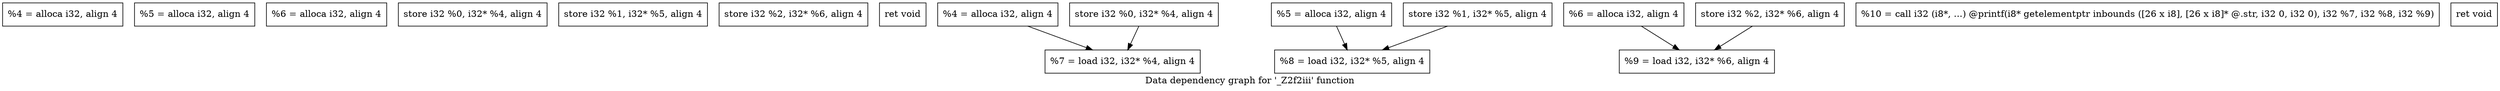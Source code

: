 digraph "Data dependency graph for '_Z2f2iii' function" {
	label="Data dependency graph for '_Z2f2iii' function";

	Node0x1186310 [shape=record,label="{  %4 = alloca i32, align 4}"];
	Node0x1186380 [shape=record,label="{  %5 = alloca i32, align 4}"];
	Node0x11863f0 [shape=record,label="{  %6 = alloca i32, align 4}"];
	Node0x1186490 [shape=record,label="{  store i32 %0, i32* %4, align 4}"];
	Node0x1186500 [shape=record,label="{  store i32 %1, i32* %5, align 4}"];
	Node0x1186460 [shape=record,label="{  store i32 %2, i32* %6, align 4}"];
	Node0x1186600 [shape=record,label="{  ret void}"];
	Node0x11878d0 [shape=record,label="{  %4 = alloca i32, align 4}"];
	Node0x11878d0 -> Node0x1188070;
	Node0x1187940 [shape=record,label="{  %5 = alloca i32, align 4}"];
	Node0x1187940 -> Node0x1189330;
	Node0x1187a40 [shape=record,label="{  %6 = alloca i32, align 4}"];
	Node0x1187a40 -> Node0x11893c0;
	Node0x1187f20 [shape=record,label="{  store i32 %0, i32* %4, align 4}"];
	Node0x1187f20 -> Node0x1188070;
	Node0x1187f90 [shape=record,label="{  store i32 %1, i32* %5, align 4}"];
	Node0x1187f90 -> Node0x1189330;
	Node0x1188000 [shape=record,label="{  store i32 %2, i32* %6, align 4}"];
	Node0x1188000 -> Node0x11893c0;
	Node0x1188070 [shape=record,label="{  %7 = load i32, i32* %4, align 4}"];
	Node0x1189330 [shape=record,label="{  %8 = load i32, i32* %5, align 4}"];
	Node0x11893c0 [shape=record,label="{  %9 = load i32, i32* %6, align 4}"];
	Node0x1189470 [shape=record,label="{  %10 = call i32 (i8*, ...) @printf(i8* getelementptr inbounds ([26 x i8], [26 x i8]* @.str, i32 0, i32 0), i32 %7, i32 %8, i32 %9)}"];
	Node0x11879b0 [shape=record,label="{  ret void}"];
}
